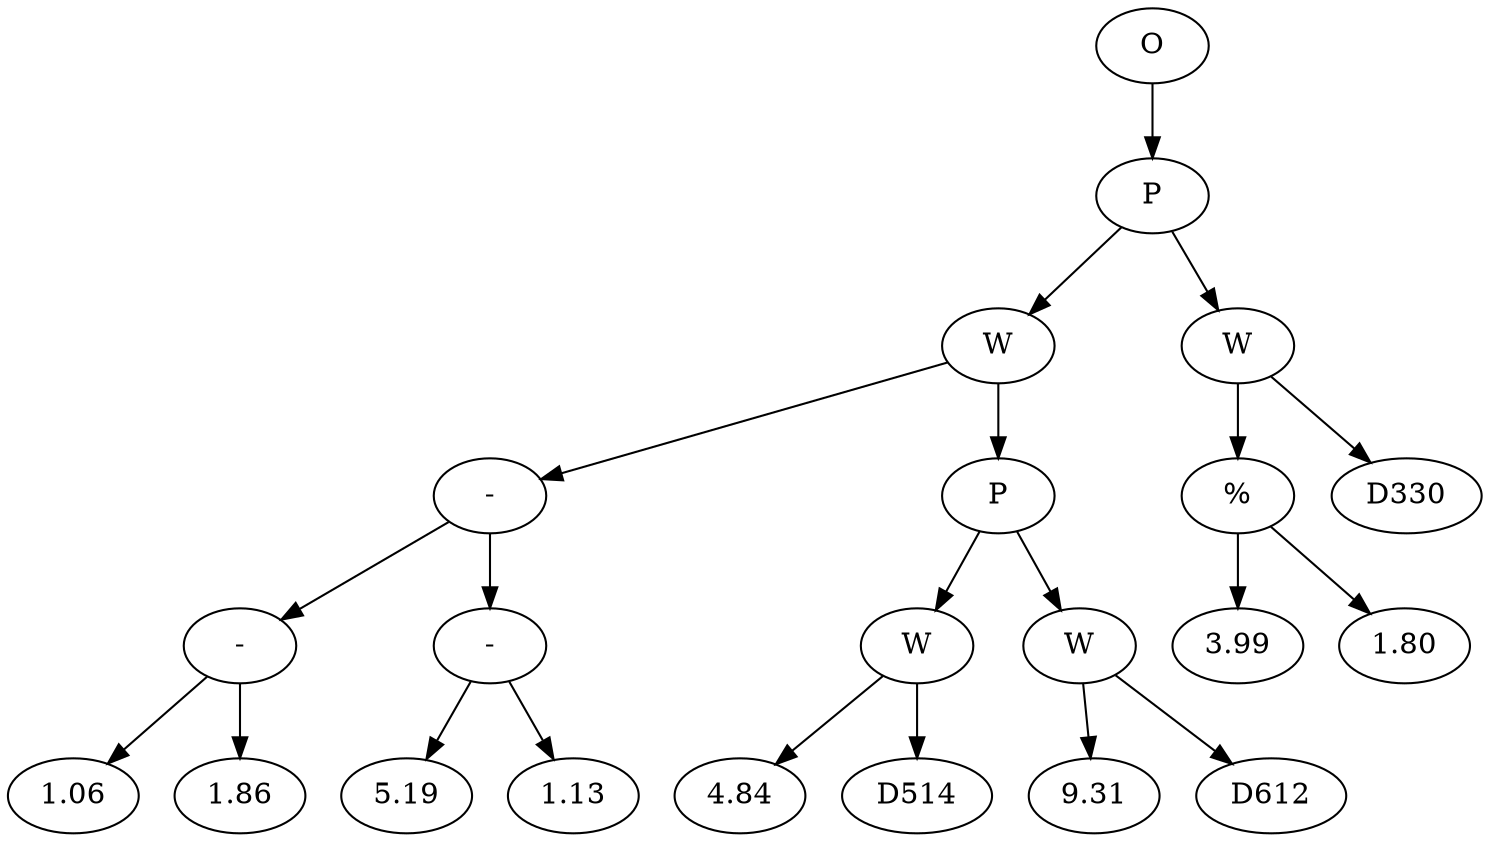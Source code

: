 // Tree
digraph {
	3103108 [label=O]
	3103109 [label=P]
	3103108 -> 3103109
	3103110 [label=W]
	3103109 -> 3103110
	3103111 [label="-"]
	3103110 -> 3103111
	3103112 [label="-"]
	3103111 -> 3103112
	3103113 [label=1.06]
	3103112 -> 3103113
	3103114 [label=1.86]
	3103112 -> 3103114
	3103115 [label="-"]
	3103111 -> 3103115
	3103116 [label=5.19]
	3103115 -> 3103116
	3103117 [label=1.13]
	3103115 -> 3103117
	3103118 [label=P]
	3103110 -> 3103118
	3103119 [label=W]
	3103118 -> 3103119
	3103120 [label=4.84]
	3103119 -> 3103120
	3103121 [label=D514]
	3103119 -> 3103121
	3103122 [label=W]
	3103118 -> 3103122
	3103123 [label=9.31]
	3103122 -> 3103123
	3103124 [label=D612]
	3103122 -> 3103124
	3103125 [label=W]
	3103109 -> 3103125
	3103126 [label="%"]
	3103125 -> 3103126
	3103127 [label=3.99]
	3103126 -> 3103127
	3103128 [label=1.80]
	3103126 -> 3103128
	3103129 [label=D330]
	3103125 -> 3103129
}
